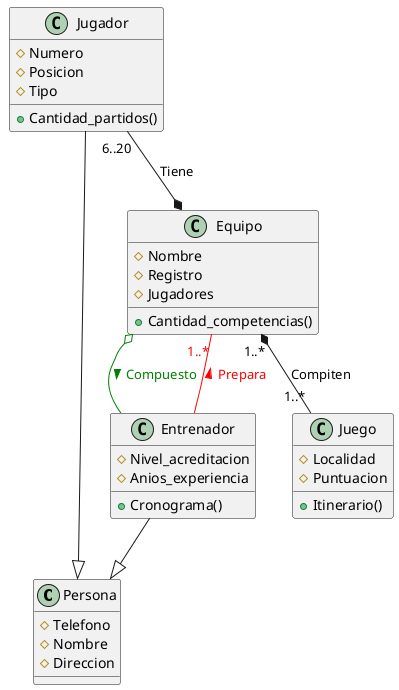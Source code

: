 @startuml Diagrama de Clase

class Persona{
    #Telefono
    #Nombre
    #Direccion
}

class Jugador{
    #Numero
    #Posicion
    #Tipo
    +Cantidad_partidos()
}

class Entrenador{
    #Nivel_acreditacion
    #Anios_experiencia
    +Cronograma()
}

class Equipo{
    #Nombre
    #Registro
    #Jugadores
    +Cantidad_competencias()
}

class Juego{
    #Localidad
    #Puntuacion
    +Itinerario()
}

Jugador --|> Persona
Entrenador --|> Persona
Equipo "1..*" *-- "1..*" Juego:Compiten
Jugador "6..20" --* Equipo: Tiene
Equipo o-- Entrenador #green;text:green : Compuesto  >
Equipo "1..*" -- Entrenador #red;text:red :Prepara <

@enduml
